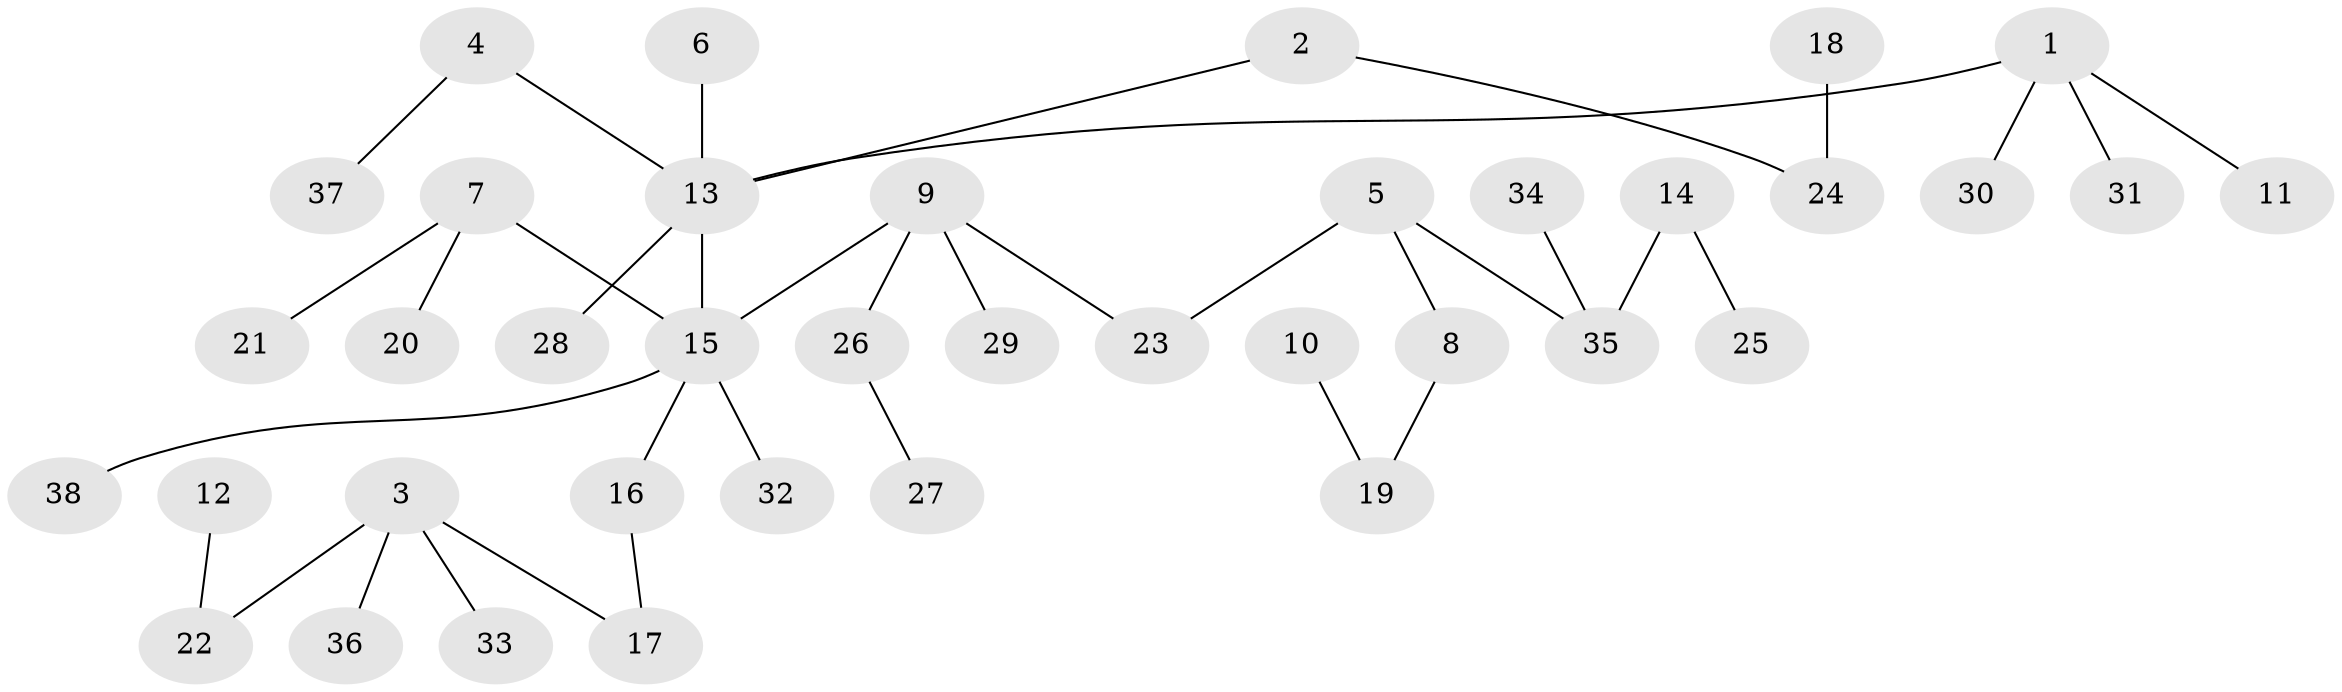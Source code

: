 // original degree distribution, {4: 0.05333333333333334, 8: 0.013333333333333334, 7: 0.013333333333333334, 2: 0.26666666666666666, 3: 0.18666666666666668, 1: 0.4666666666666667}
// Generated by graph-tools (version 1.1) at 2025/02/03/09/25 03:02:24]
// undirected, 38 vertices, 37 edges
graph export_dot {
graph [start="1"]
  node [color=gray90,style=filled];
  1;
  2;
  3;
  4;
  5;
  6;
  7;
  8;
  9;
  10;
  11;
  12;
  13;
  14;
  15;
  16;
  17;
  18;
  19;
  20;
  21;
  22;
  23;
  24;
  25;
  26;
  27;
  28;
  29;
  30;
  31;
  32;
  33;
  34;
  35;
  36;
  37;
  38;
  1 -- 11 [weight=1.0];
  1 -- 13 [weight=1.0];
  1 -- 30 [weight=1.0];
  1 -- 31 [weight=1.0];
  2 -- 13 [weight=1.0];
  2 -- 24 [weight=1.0];
  3 -- 17 [weight=1.0];
  3 -- 22 [weight=1.0];
  3 -- 33 [weight=1.0];
  3 -- 36 [weight=1.0];
  4 -- 13 [weight=1.0];
  4 -- 37 [weight=1.0];
  5 -- 8 [weight=1.0];
  5 -- 23 [weight=1.0];
  5 -- 35 [weight=1.0];
  6 -- 13 [weight=1.0];
  7 -- 15 [weight=1.0];
  7 -- 20 [weight=1.0];
  7 -- 21 [weight=1.0];
  8 -- 19 [weight=1.0];
  9 -- 15 [weight=1.0];
  9 -- 23 [weight=1.0];
  9 -- 26 [weight=1.0];
  9 -- 29 [weight=1.0];
  10 -- 19 [weight=1.0];
  12 -- 22 [weight=1.0];
  13 -- 15 [weight=1.0];
  13 -- 28 [weight=1.0];
  14 -- 25 [weight=1.0];
  14 -- 35 [weight=1.0];
  15 -- 16 [weight=1.0];
  15 -- 32 [weight=1.0];
  15 -- 38 [weight=1.0];
  16 -- 17 [weight=1.0];
  18 -- 24 [weight=1.0];
  26 -- 27 [weight=1.0];
  34 -- 35 [weight=1.0];
}
